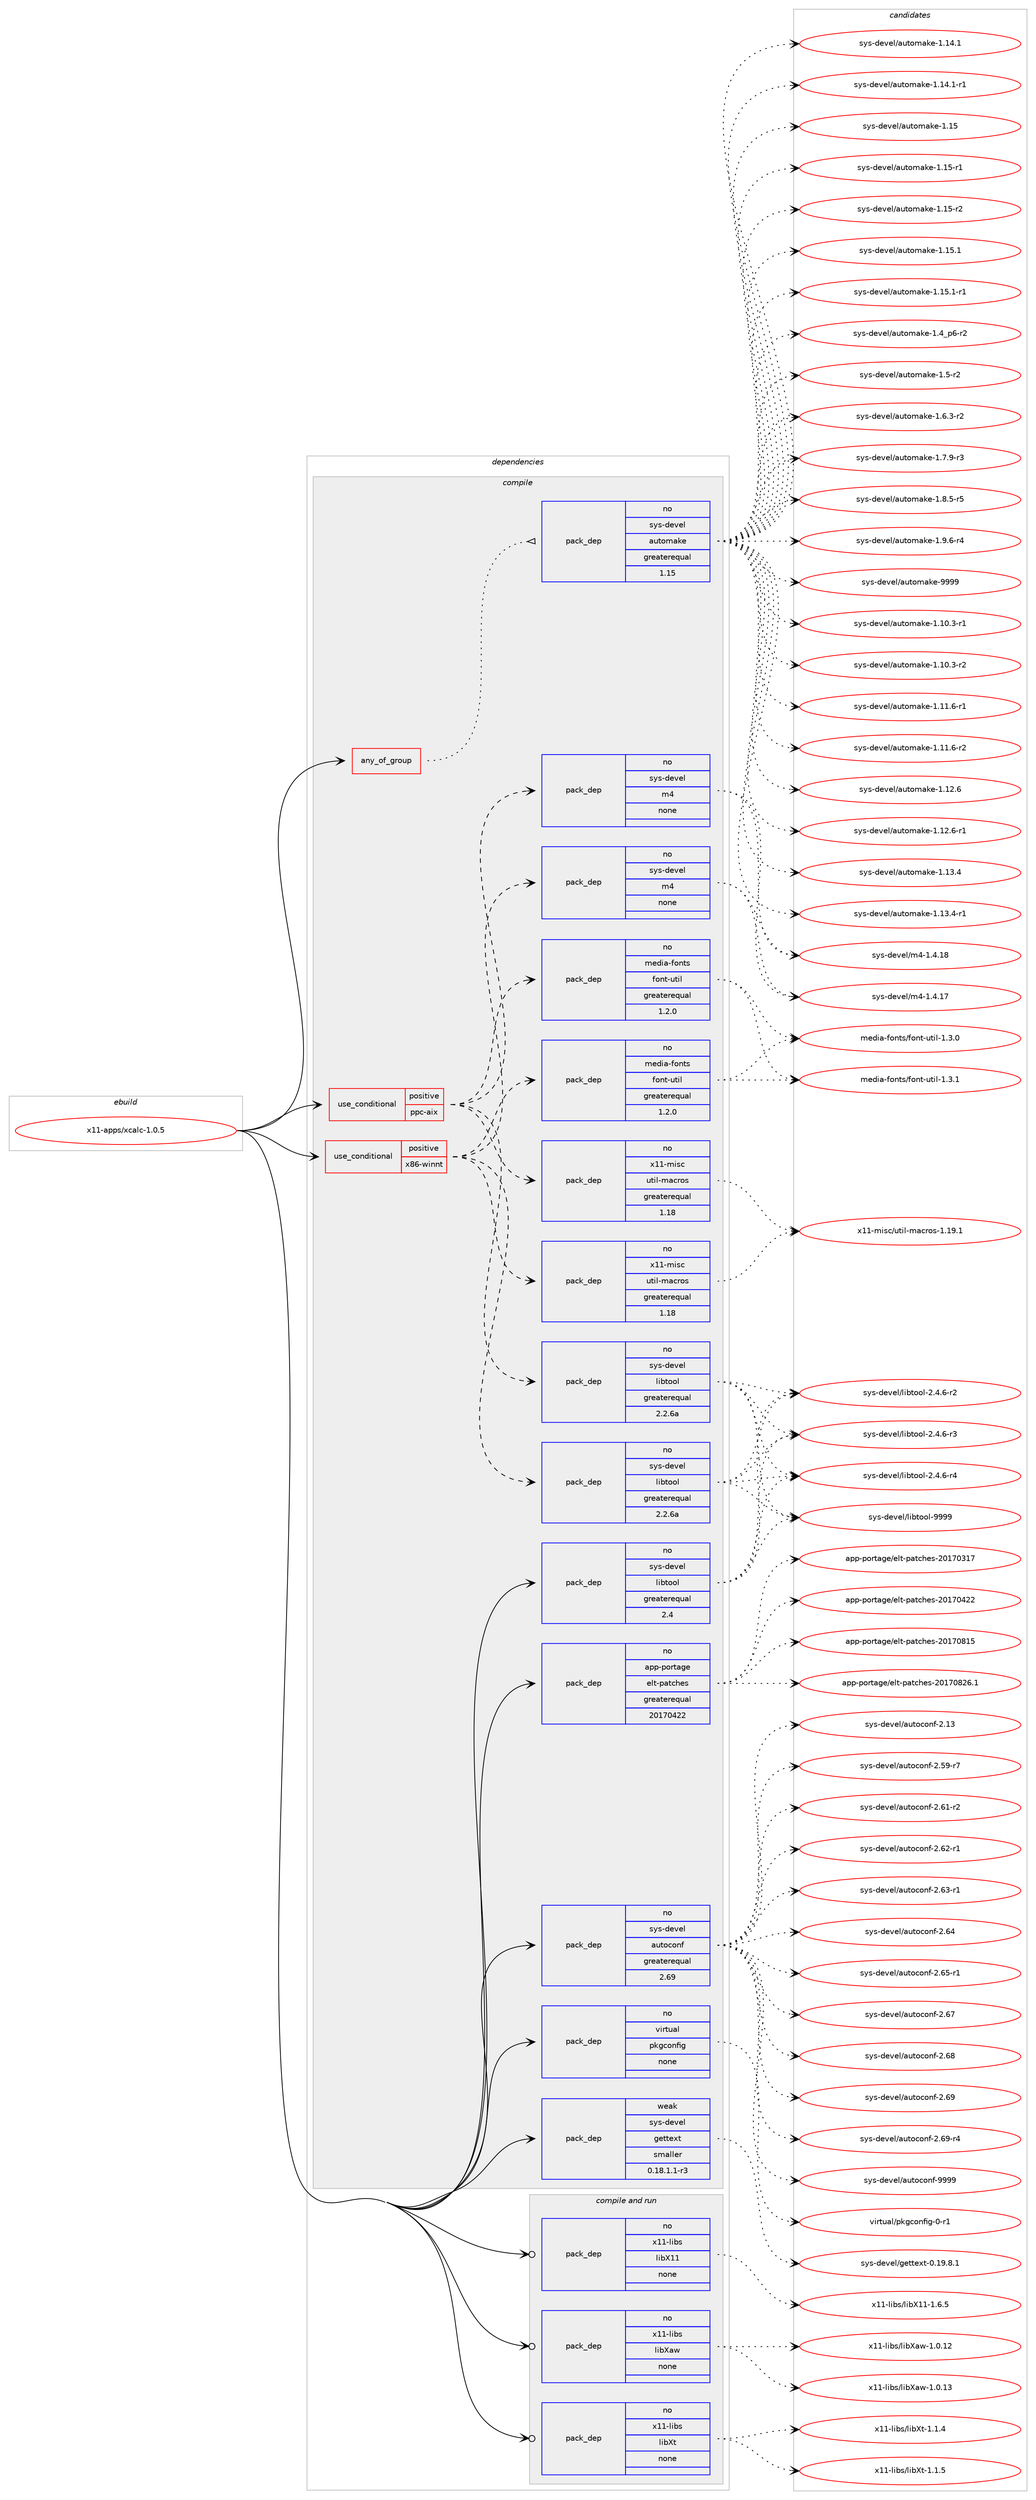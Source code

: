 digraph prolog {

# *************
# Graph options
# *************

newrank=true;
concentrate=true;
compound=true;
graph [rankdir=LR,fontname=Helvetica,fontsize=10,ranksep=1.5];#, ranksep=2.5, nodesep=0.2];
edge  [arrowhead=vee];
node  [fontname=Helvetica,fontsize=10];

# **********
# The ebuild
# **********

subgraph cluster_leftcol {
color=gray;
rank=same;
label=<<i>ebuild</i>>;
id [label="x11-apps/xcalc-1.0.5", color=red, width=4, href="../x11-apps/xcalc-1.0.5.svg"];
}

# ****************
# The dependencies
# ****************

subgraph cluster_midcol {
color=gray;
label=<<i>dependencies</i>>;
subgraph cluster_compile {
fillcolor="#eeeeee";
style=filled;
label=<<i>compile</i>>;
subgraph any9035 {
dependency509710 [label=<<TABLE BORDER="0" CELLBORDER="1" CELLSPACING="0" CELLPADDING="4"><TR><TD CELLPADDING="10">any_of_group</TD></TR></TABLE>>, shape=none, color=red];subgraph pack378868 {
dependency509711 [label=<<TABLE BORDER="0" CELLBORDER="1" CELLSPACING="0" CELLPADDING="4" WIDTH="220"><TR><TD ROWSPAN="6" CELLPADDING="30">pack_dep</TD></TR><TR><TD WIDTH="110">no</TD></TR><TR><TD>sys-devel</TD></TR><TR><TD>automake</TD></TR><TR><TD>greaterequal</TD></TR><TR><TD>1.15</TD></TR></TABLE>>, shape=none, color=blue];
}
dependency509710:e -> dependency509711:w [weight=20,style="dotted",arrowhead="oinv"];
}
id:e -> dependency509710:w [weight=20,style="solid",arrowhead="vee"];
subgraph cond121468 {
dependency509712 [label=<<TABLE BORDER="0" CELLBORDER="1" CELLSPACING="0" CELLPADDING="4"><TR><TD ROWSPAN="3" CELLPADDING="10">use_conditional</TD></TR><TR><TD>positive</TD></TR><TR><TD>ppc-aix</TD></TR></TABLE>>, shape=none, color=red];
subgraph pack378869 {
dependency509713 [label=<<TABLE BORDER="0" CELLBORDER="1" CELLSPACING="0" CELLPADDING="4" WIDTH="220"><TR><TD ROWSPAN="6" CELLPADDING="30">pack_dep</TD></TR><TR><TD WIDTH="110">no</TD></TR><TR><TD>sys-devel</TD></TR><TR><TD>libtool</TD></TR><TR><TD>greaterequal</TD></TR><TR><TD>2.2.6a</TD></TR></TABLE>>, shape=none, color=blue];
}
dependency509712:e -> dependency509713:w [weight=20,style="dashed",arrowhead="vee"];
subgraph pack378870 {
dependency509714 [label=<<TABLE BORDER="0" CELLBORDER="1" CELLSPACING="0" CELLPADDING="4" WIDTH="220"><TR><TD ROWSPAN="6" CELLPADDING="30">pack_dep</TD></TR><TR><TD WIDTH="110">no</TD></TR><TR><TD>sys-devel</TD></TR><TR><TD>m4</TD></TR><TR><TD>none</TD></TR><TR><TD></TD></TR></TABLE>>, shape=none, color=blue];
}
dependency509712:e -> dependency509714:w [weight=20,style="dashed",arrowhead="vee"];
subgraph pack378871 {
dependency509715 [label=<<TABLE BORDER="0" CELLBORDER="1" CELLSPACING="0" CELLPADDING="4" WIDTH="220"><TR><TD ROWSPAN="6" CELLPADDING="30">pack_dep</TD></TR><TR><TD WIDTH="110">no</TD></TR><TR><TD>x11-misc</TD></TR><TR><TD>util-macros</TD></TR><TR><TD>greaterequal</TD></TR><TR><TD>1.18</TD></TR></TABLE>>, shape=none, color=blue];
}
dependency509712:e -> dependency509715:w [weight=20,style="dashed",arrowhead="vee"];
subgraph pack378872 {
dependency509716 [label=<<TABLE BORDER="0" CELLBORDER="1" CELLSPACING="0" CELLPADDING="4" WIDTH="220"><TR><TD ROWSPAN="6" CELLPADDING="30">pack_dep</TD></TR><TR><TD WIDTH="110">no</TD></TR><TR><TD>media-fonts</TD></TR><TR><TD>font-util</TD></TR><TR><TD>greaterequal</TD></TR><TR><TD>1.2.0</TD></TR></TABLE>>, shape=none, color=blue];
}
dependency509712:e -> dependency509716:w [weight=20,style="dashed",arrowhead="vee"];
}
id:e -> dependency509712:w [weight=20,style="solid",arrowhead="vee"];
subgraph cond121469 {
dependency509717 [label=<<TABLE BORDER="0" CELLBORDER="1" CELLSPACING="0" CELLPADDING="4"><TR><TD ROWSPAN="3" CELLPADDING="10">use_conditional</TD></TR><TR><TD>positive</TD></TR><TR><TD>x86-winnt</TD></TR></TABLE>>, shape=none, color=red];
subgraph pack378873 {
dependency509718 [label=<<TABLE BORDER="0" CELLBORDER="1" CELLSPACING="0" CELLPADDING="4" WIDTH="220"><TR><TD ROWSPAN="6" CELLPADDING="30">pack_dep</TD></TR><TR><TD WIDTH="110">no</TD></TR><TR><TD>sys-devel</TD></TR><TR><TD>libtool</TD></TR><TR><TD>greaterequal</TD></TR><TR><TD>2.2.6a</TD></TR></TABLE>>, shape=none, color=blue];
}
dependency509717:e -> dependency509718:w [weight=20,style="dashed",arrowhead="vee"];
subgraph pack378874 {
dependency509719 [label=<<TABLE BORDER="0" CELLBORDER="1" CELLSPACING="0" CELLPADDING="4" WIDTH="220"><TR><TD ROWSPAN="6" CELLPADDING="30">pack_dep</TD></TR><TR><TD WIDTH="110">no</TD></TR><TR><TD>sys-devel</TD></TR><TR><TD>m4</TD></TR><TR><TD>none</TD></TR><TR><TD></TD></TR></TABLE>>, shape=none, color=blue];
}
dependency509717:e -> dependency509719:w [weight=20,style="dashed",arrowhead="vee"];
subgraph pack378875 {
dependency509720 [label=<<TABLE BORDER="0" CELLBORDER="1" CELLSPACING="0" CELLPADDING="4" WIDTH="220"><TR><TD ROWSPAN="6" CELLPADDING="30">pack_dep</TD></TR><TR><TD WIDTH="110">no</TD></TR><TR><TD>x11-misc</TD></TR><TR><TD>util-macros</TD></TR><TR><TD>greaterequal</TD></TR><TR><TD>1.18</TD></TR></TABLE>>, shape=none, color=blue];
}
dependency509717:e -> dependency509720:w [weight=20,style="dashed",arrowhead="vee"];
subgraph pack378876 {
dependency509721 [label=<<TABLE BORDER="0" CELLBORDER="1" CELLSPACING="0" CELLPADDING="4" WIDTH="220"><TR><TD ROWSPAN="6" CELLPADDING="30">pack_dep</TD></TR><TR><TD WIDTH="110">no</TD></TR><TR><TD>media-fonts</TD></TR><TR><TD>font-util</TD></TR><TR><TD>greaterequal</TD></TR><TR><TD>1.2.0</TD></TR></TABLE>>, shape=none, color=blue];
}
dependency509717:e -> dependency509721:w [weight=20,style="dashed",arrowhead="vee"];
}
id:e -> dependency509717:w [weight=20,style="solid",arrowhead="vee"];
subgraph pack378877 {
dependency509722 [label=<<TABLE BORDER="0" CELLBORDER="1" CELLSPACING="0" CELLPADDING="4" WIDTH="220"><TR><TD ROWSPAN="6" CELLPADDING="30">pack_dep</TD></TR><TR><TD WIDTH="110">no</TD></TR><TR><TD>app-portage</TD></TR><TR><TD>elt-patches</TD></TR><TR><TD>greaterequal</TD></TR><TR><TD>20170422</TD></TR></TABLE>>, shape=none, color=blue];
}
id:e -> dependency509722:w [weight=20,style="solid",arrowhead="vee"];
subgraph pack378878 {
dependency509723 [label=<<TABLE BORDER="0" CELLBORDER="1" CELLSPACING="0" CELLPADDING="4" WIDTH="220"><TR><TD ROWSPAN="6" CELLPADDING="30">pack_dep</TD></TR><TR><TD WIDTH="110">no</TD></TR><TR><TD>sys-devel</TD></TR><TR><TD>autoconf</TD></TR><TR><TD>greaterequal</TD></TR><TR><TD>2.69</TD></TR></TABLE>>, shape=none, color=blue];
}
id:e -> dependency509723:w [weight=20,style="solid",arrowhead="vee"];
subgraph pack378879 {
dependency509724 [label=<<TABLE BORDER="0" CELLBORDER="1" CELLSPACING="0" CELLPADDING="4" WIDTH="220"><TR><TD ROWSPAN="6" CELLPADDING="30">pack_dep</TD></TR><TR><TD WIDTH="110">no</TD></TR><TR><TD>sys-devel</TD></TR><TR><TD>libtool</TD></TR><TR><TD>greaterequal</TD></TR><TR><TD>2.4</TD></TR></TABLE>>, shape=none, color=blue];
}
id:e -> dependency509724:w [weight=20,style="solid",arrowhead="vee"];
subgraph pack378880 {
dependency509725 [label=<<TABLE BORDER="0" CELLBORDER="1" CELLSPACING="0" CELLPADDING="4" WIDTH="220"><TR><TD ROWSPAN="6" CELLPADDING="30">pack_dep</TD></TR><TR><TD WIDTH="110">no</TD></TR><TR><TD>virtual</TD></TR><TR><TD>pkgconfig</TD></TR><TR><TD>none</TD></TR><TR><TD></TD></TR></TABLE>>, shape=none, color=blue];
}
id:e -> dependency509725:w [weight=20,style="solid",arrowhead="vee"];
subgraph pack378881 {
dependency509726 [label=<<TABLE BORDER="0" CELLBORDER="1" CELLSPACING="0" CELLPADDING="4" WIDTH="220"><TR><TD ROWSPAN="6" CELLPADDING="30">pack_dep</TD></TR><TR><TD WIDTH="110">weak</TD></TR><TR><TD>sys-devel</TD></TR><TR><TD>gettext</TD></TR><TR><TD>smaller</TD></TR><TR><TD>0.18.1.1-r3</TD></TR></TABLE>>, shape=none, color=blue];
}
id:e -> dependency509726:w [weight=20,style="solid",arrowhead="vee"];
}
subgraph cluster_compileandrun {
fillcolor="#eeeeee";
style=filled;
label=<<i>compile and run</i>>;
subgraph pack378882 {
dependency509727 [label=<<TABLE BORDER="0" CELLBORDER="1" CELLSPACING="0" CELLPADDING="4" WIDTH="220"><TR><TD ROWSPAN="6" CELLPADDING="30">pack_dep</TD></TR><TR><TD WIDTH="110">no</TD></TR><TR><TD>x11-libs</TD></TR><TR><TD>libX11</TD></TR><TR><TD>none</TD></TR><TR><TD></TD></TR></TABLE>>, shape=none, color=blue];
}
id:e -> dependency509727:w [weight=20,style="solid",arrowhead="odotvee"];
subgraph pack378883 {
dependency509728 [label=<<TABLE BORDER="0" CELLBORDER="1" CELLSPACING="0" CELLPADDING="4" WIDTH="220"><TR><TD ROWSPAN="6" CELLPADDING="30">pack_dep</TD></TR><TR><TD WIDTH="110">no</TD></TR><TR><TD>x11-libs</TD></TR><TR><TD>libXaw</TD></TR><TR><TD>none</TD></TR><TR><TD></TD></TR></TABLE>>, shape=none, color=blue];
}
id:e -> dependency509728:w [weight=20,style="solid",arrowhead="odotvee"];
subgraph pack378884 {
dependency509729 [label=<<TABLE BORDER="0" CELLBORDER="1" CELLSPACING="0" CELLPADDING="4" WIDTH="220"><TR><TD ROWSPAN="6" CELLPADDING="30">pack_dep</TD></TR><TR><TD WIDTH="110">no</TD></TR><TR><TD>x11-libs</TD></TR><TR><TD>libXt</TD></TR><TR><TD>none</TD></TR><TR><TD></TD></TR></TABLE>>, shape=none, color=blue];
}
id:e -> dependency509729:w [weight=20,style="solid",arrowhead="odotvee"];
}
subgraph cluster_run {
fillcolor="#eeeeee";
style=filled;
label=<<i>run</i>>;
}
}

# **************
# The candidates
# **************

subgraph cluster_choices {
rank=same;
color=gray;
label=<<i>candidates</i>>;

subgraph choice378868 {
color=black;
nodesep=1;
choice11512111545100101118101108479711711611110997107101454946494846514511449 [label="sys-devel/automake-1.10.3-r1", color=red, width=4,href="../sys-devel/automake-1.10.3-r1.svg"];
choice11512111545100101118101108479711711611110997107101454946494846514511450 [label="sys-devel/automake-1.10.3-r2", color=red, width=4,href="../sys-devel/automake-1.10.3-r2.svg"];
choice11512111545100101118101108479711711611110997107101454946494946544511449 [label="sys-devel/automake-1.11.6-r1", color=red, width=4,href="../sys-devel/automake-1.11.6-r1.svg"];
choice11512111545100101118101108479711711611110997107101454946494946544511450 [label="sys-devel/automake-1.11.6-r2", color=red, width=4,href="../sys-devel/automake-1.11.6-r2.svg"];
choice1151211154510010111810110847971171161111099710710145494649504654 [label="sys-devel/automake-1.12.6", color=red, width=4,href="../sys-devel/automake-1.12.6.svg"];
choice11512111545100101118101108479711711611110997107101454946495046544511449 [label="sys-devel/automake-1.12.6-r1", color=red, width=4,href="../sys-devel/automake-1.12.6-r1.svg"];
choice1151211154510010111810110847971171161111099710710145494649514652 [label="sys-devel/automake-1.13.4", color=red, width=4,href="../sys-devel/automake-1.13.4.svg"];
choice11512111545100101118101108479711711611110997107101454946495146524511449 [label="sys-devel/automake-1.13.4-r1", color=red, width=4,href="../sys-devel/automake-1.13.4-r1.svg"];
choice1151211154510010111810110847971171161111099710710145494649524649 [label="sys-devel/automake-1.14.1", color=red, width=4,href="../sys-devel/automake-1.14.1.svg"];
choice11512111545100101118101108479711711611110997107101454946495246494511449 [label="sys-devel/automake-1.14.1-r1", color=red, width=4,href="../sys-devel/automake-1.14.1-r1.svg"];
choice115121115451001011181011084797117116111109971071014549464953 [label="sys-devel/automake-1.15", color=red, width=4,href="../sys-devel/automake-1.15.svg"];
choice1151211154510010111810110847971171161111099710710145494649534511449 [label="sys-devel/automake-1.15-r1", color=red, width=4,href="../sys-devel/automake-1.15-r1.svg"];
choice1151211154510010111810110847971171161111099710710145494649534511450 [label="sys-devel/automake-1.15-r2", color=red, width=4,href="../sys-devel/automake-1.15-r2.svg"];
choice1151211154510010111810110847971171161111099710710145494649534649 [label="sys-devel/automake-1.15.1", color=red, width=4,href="../sys-devel/automake-1.15.1.svg"];
choice11512111545100101118101108479711711611110997107101454946495346494511449 [label="sys-devel/automake-1.15.1-r1", color=red, width=4,href="../sys-devel/automake-1.15.1-r1.svg"];
choice115121115451001011181011084797117116111109971071014549465295112544511450 [label="sys-devel/automake-1.4_p6-r2", color=red, width=4,href="../sys-devel/automake-1.4_p6-r2.svg"];
choice11512111545100101118101108479711711611110997107101454946534511450 [label="sys-devel/automake-1.5-r2", color=red, width=4,href="../sys-devel/automake-1.5-r2.svg"];
choice115121115451001011181011084797117116111109971071014549465446514511450 [label="sys-devel/automake-1.6.3-r2", color=red, width=4,href="../sys-devel/automake-1.6.3-r2.svg"];
choice115121115451001011181011084797117116111109971071014549465546574511451 [label="sys-devel/automake-1.7.9-r3", color=red, width=4,href="../sys-devel/automake-1.7.9-r3.svg"];
choice115121115451001011181011084797117116111109971071014549465646534511453 [label="sys-devel/automake-1.8.5-r5", color=red, width=4,href="../sys-devel/automake-1.8.5-r5.svg"];
choice115121115451001011181011084797117116111109971071014549465746544511452 [label="sys-devel/automake-1.9.6-r4", color=red, width=4,href="../sys-devel/automake-1.9.6-r4.svg"];
choice115121115451001011181011084797117116111109971071014557575757 [label="sys-devel/automake-9999", color=red, width=4,href="../sys-devel/automake-9999.svg"];
dependency509711:e -> choice11512111545100101118101108479711711611110997107101454946494846514511449:w [style=dotted,weight="100"];
dependency509711:e -> choice11512111545100101118101108479711711611110997107101454946494846514511450:w [style=dotted,weight="100"];
dependency509711:e -> choice11512111545100101118101108479711711611110997107101454946494946544511449:w [style=dotted,weight="100"];
dependency509711:e -> choice11512111545100101118101108479711711611110997107101454946494946544511450:w [style=dotted,weight="100"];
dependency509711:e -> choice1151211154510010111810110847971171161111099710710145494649504654:w [style=dotted,weight="100"];
dependency509711:e -> choice11512111545100101118101108479711711611110997107101454946495046544511449:w [style=dotted,weight="100"];
dependency509711:e -> choice1151211154510010111810110847971171161111099710710145494649514652:w [style=dotted,weight="100"];
dependency509711:e -> choice11512111545100101118101108479711711611110997107101454946495146524511449:w [style=dotted,weight="100"];
dependency509711:e -> choice1151211154510010111810110847971171161111099710710145494649524649:w [style=dotted,weight="100"];
dependency509711:e -> choice11512111545100101118101108479711711611110997107101454946495246494511449:w [style=dotted,weight="100"];
dependency509711:e -> choice115121115451001011181011084797117116111109971071014549464953:w [style=dotted,weight="100"];
dependency509711:e -> choice1151211154510010111810110847971171161111099710710145494649534511449:w [style=dotted,weight="100"];
dependency509711:e -> choice1151211154510010111810110847971171161111099710710145494649534511450:w [style=dotted,weight="100"];
dependency509711:e -> choice1151211154510010111810110847971171161111099710710145494649534649:w [style=dotted,weight="100"];
dependency509711:e -> choice11512111545100101118101108479711711611110997107101454946495346494511449:w [style=dotted,weight="100"];
dependency509711:e -> choice115121115451001011181011084797117116111109971071014549465295112544511450:w [style=dotted,weight="100"];
dependency509711:e -> choice11512111545100101118101108479711711611110997107101454946534511450:w [style=dotted,weight="100"];
dependency509711:e -> choice115121115451001011181011084797117116111109971071014549465446514511450:w [style=dotted,weight="100"];
dependency509711:e -> choice115121115451001011181011084797117116111109971071014549465546574511451:w [style=dotted,weight="100"];
dependency509711:e -> choice115121115451001011181011084797117116111109971071014549465646534511453:w [style=dotted,weight="100"];
dependency509711:e -> choice115121115451001011181011084797117116111109971071014549465746544511452:w [style=dotted,weight="100"];
dependency509711:e -> choice115121115451001011181011084797117116111109971071014557575757:w [style=dotted,weight="100"];
}
subgraph choice378869 {
color=black;
nodesep=1;
choice1151211154510010111810110847108105981161111111084550465246544511450 [label="sys-devel/libtool-2.4.6-r2", color=red, width=4,href="../sys-devel/libtool-2.4.6-r2.svg"];
choice1151211154510010111810110847108105981161111111084550465246544511451 [label="sys-devel/libtool-2.4.6-r3", color=red, width=4,href="../sys-devel/libtool-2.4.6-r3.svg"];
choice1151211154510010111810110847108105981161111111084550465246544511452 [label="sys-devel/libtool-2.4.6-r4", color=red, width=4,href="../sys-devel/libtool-2.4.6-r4.svg"];
choice1151211154510010111810110847108105981161111111084557575757 [label="sys-devel/libtool-9999", color=red, width=4,href="../sys-devel/libtool-9999.svg"];
dependency509713:e -> choice1151211154510010111810110847108105981161111111084550465246544511450:w [style=dotted,weight="100"];
dependency509713:e -> choice1151211154510010111810110847108105981161111111084550465246544511451:w [style=dotted,weight="100"];
dependency509713:e -> choice1151211154510010111810110847108105981161111111084550465246544511452:w [style=dotted,weight="100"];
dependency509713:e -> choice1151211154510010111810110847108105981161111111084557575757:w [style=dotted,weight="100"];
}
subgraph choice378870 {
color=black;
nodesep=1;
choice11512111545100101118101108471095245494652464955 [label="sys-devel/m4-1.4.17", color=red, width=4,href="../sys-devel/m4-1.4.17.svg"];
choice11512111545100101118101108471095245494652464956 [label="sys-devel/m4-1.4.18", color=red, width=4,href="../sys-devel/m4-1.4.18.svg"];
dependency509714:e -> choice11512111545100101118101108471095245494652464955:w [style=dotted,weight="100"];
dependency509714:e -> choice11512111545100101118101108471095245494652464956:w [style=dotted,weight="100"];
}
subgraph choice378871 {
color=black;
nodesep=1;
choice120494945109105115994711711610510845109979911411111545494649574649 [label="x11-misc/util-macros-1.19.1", color=red, width=4,href="../x11-misc/util-macros-1.19.1.svg"];
dependency509715:e -> choice120494945109105115994711711610510845109979911411111545494649574649:w [style=dotted,weight="100"];
}
subgraph choice378872 {
color=black;
nodesep=1;
choice10910110010597451021111101161154710211111011645117116105108454946514648 [label="media-fonts/font-util-1.3.0", color=red, width=4,href="../media-fonts/font-util-1.3.0.svg"];
choice10910110010597451021111101161154710211111011645117116105108454946514649 [label="media-fonts/font-util-1.3.1", color=red, width=4,href="../media-fonts/font-util-1.3.1.svg"];
dependency509716:e -> choice10910110010597451021111101161154710211111011645117116105108454946514648:w [style=dotted,weight="100"];
dependency509716:e -> choice10910110010597451021111101161154710211111011645117116105108454946514649:w [style=dotted,weight="100"];
}
subgraph choice378873 {
color=black;
nodesep=1;
choice1151211154510010111810110847108105981161111111084550465246544511450 [label="sys-devel/libtool-2.4.6-r2", color=red, width=4,href="../sys-devel/libtool-2.4.6-r2.svg"];
choice1151211154510010111810110847108105981161111111084550465246544511451 [label="sys-devel/libtool-2.4.6-r3", color=red, width=4,href="../sys-devel/libtool-2.4.6-r3.svg"];
choice1151211154510010111810110847108105981161111111084550465246544511452 [label="sys-devel/libtool-2.4.6-r4", color=red, width=4,href="../sys-devel/libtool-2.4.6-r4.svg"];
choice1151211154510010111810110847108105981161111111084557575757 [label="sys-devel/libtool-9999", color=red, width=4,href="../sys-devel/libtool-9999.svg"];
dependency509718:e -> choice1151211154510010111810110847108105981161111111084550465246544511450:w [style=dotted,weight="100"];
dependency509718:e -> choice1151211154510010111810110847108105981161111111084550465246544511451:w [style=dotted,weight="100"];
dependency509718:e -> choice1151211154510010111810110847108105981161111111084550465246544511452:w [style=dotted,weight="100"];
dependency509718:e -> choice1151211154510010111810110847108105981161111111084557575757:w [style=dotted,weight="100"];
}
subgraph choice378874 {
color=black;
nodesep=1;
choice11512111545100101118101108471095245494652464955 [label="sys-devel/m4-1.4.17", color=red, width=4,href="../sys-devel/m4-1.4.17.svg"];
choice11512111545100101118101108471095245494652464956 [label="sys-devel/m4-1.4.18", color=red, width=4,href="../sys-devel/m4-1.4.18.svg"];
dependency509719:e -> choice11512111545100101118101108471095245494652464955:w [style=dotted,weight="100"];
dependency509719:e -> choice11512111545100101118101108471095245494652464956:w [style=dotted,weight="100"];
}
subgraph choice378875 {
color=black;
nodesep=1;
choice120494945109105115994711711610510845109979911411111545494649574649 [label="x11-misc/util-macros-1.19.1", color=red, width=4,href="../x11-misc/util-macros-1.19.1.svg"];
dependency509720:e -> choice120494945109105115994711711610510845109979911411111545494649574649:w [style=dotted,weight="100"];
}
subgraph choice378876 {
color=black;
nodesep=1;
choice10910110010597451021111101161154710211111011645117116105108454946514648 [label="media-fonts/font-util-1.3.0", color=red, width=4,href="../media-fonts/font-util-1.3.0.svg"];
choice10910110010597451021111101161154710211111011645117116105108454946514649 [label="media-fonts/font-util-1.3.1", color=red, width=4,href="../media-fonts/font-util-1.3.1.svg"];
dependency509721:e -> choice10910110010597451021111101161154710211111011645117116105108454946514648:w [style=dotted,weight="100"];
dependency509721:e -> choice10910110010597451021111101161154710211111011645117116105108454946514649:w [style=dotted,weight="100"];
}
subgraph choice378877 {
color=black;
nodesep=1;
choice97112112451121111141169710310147101108116451129711699104101115455048495548514955 [label="app-portage/elt-patches-20170317", color=red, width=4,href="../app-portage/elt-patches-20170317.svg"];
choice97112112451121111141169710310147101108116451129711699104101115455048495548525050 [label="app-portage/elt-patches-20170422", color=red, width=4,href="../app-portage/elt-patches-20170422.svg"];
choice97112112451121111141169710310147101108116451129711699104101115455048495548564953 [label="app-portage/elt-patches-20170815", color=red, width=4,href="../app-portage/elt-patches-20170815.svg"];
choice971121124511211111411697103101471011081164511297116991041011154550484955485650544649 [label="app-portage/elt-patches-20170826.1", color=red, width=4,href="../app-portage/elt-patches-20170826.1.svg"];
dependency509722:e -> choice97112112451121111141169710310147101108116451129711699104101115455048495548514955:w [style=dotted,weight="100"];
dependency509722:e -> choice97112112451121111141169710310147101108116451129711699104101115455048495548525050:w [style=dotted,weight="100"];
dependency509722:e -> choice97112112451121111141169710310147101108116451129711699104101115455048495548564953:w [style=dotted,weight="100"];
dependency509722:e -> choice971121124511211111411697103101471011081164511297116991041011154550484955485650544649:w [style=dotted,weight="100"];
}
subgraph choice378878 {
color=black;
nodesep=1;
choice115121115451001011181011084797117116111991111101024550464951 [label="sys-devel/autoconf-2.13", color=red, width=4,href="../sys-devel/autoconf-2.13.svg"];
choice1151211154510010111810110847971171161119911111010245504653574511455 [label="sys-devel/autoconf-2.59-r7", color=red, width=4,href="../sys-devel/autoconf-2.59-r7.svg"];
choice1151211154510010111810110847971171161119911111010245504654494511450 [label="sys-devel/autoconf-2.61-r2", color=red, width=4,href="../sys-devel/autoconf-2.61-r2.svg"];
choice1151211154510010111810110847971171161119911111010245504654504511449 [label="sys-devel/autoconf-2.62-r1", color=red, width=4,href="../sys-devel/autoconf-2.62-r1.svg"];
choice1151211154510010111810110847971171161119911111010245504654514511449 [label="sys-devel/autoconf-2.63-r1", color=red, width=4,href="../sys-devel/autoconf-2.63-r1.svg"];
choice115121115451001011181011084797117116111991111101024550465452 [label="sys-devel/autoconf-2.64", color=red, width=4,href="../sys-devel/autoconf-2.64.svg"];
choice1151211154510010111810110847971171161119911111010245504654534511449 [label="sys-devel/autoconf-2.65-r1", color=red, width=4,href="../sys-devel/autoconf-2.65-r1.svg"];
choice115121115451001011181011084797117116111991111101024550465455 [label="sys-devel/autoconf-2.67", color=red, width=4,href="../sys-devel/autoconf-2.67.svg"];
choice115121115451001011181011084797117116111991111101024550465456 [label="sys-devel/autoconf-2.68", color=red, width=4,href="../sys-devel/autoconf-2.68.svg"];
choice115121115451001011181011084797117116111991111101024550465457 [label="sys-devel/autoconf-2.69", color=red, width=4,href="../sys-devel/autoconf-2.69.svg"];
choice1151211154510010111810110847971171161119911111010245504654574511452 [label="sys-devel/autoconf-2.69-r4", color=red, width=4,href="../sys-devel/autoconf-2.69-r4.svg"];
choice115121115451001011181011084797117116111991111101024557575757 [label="sys-devel/autoconf-9999", color=red, width=4,href="../sys-devel/autoconf-9999.svg"];
dependency509723:e -> choice115121115451001011181011084797117116111991111101024550464951:w [style=dotted,weight="100"];
dependency509723:e -> choice1151211154510010111810110847971171161119911111010245504653574511455:w [style=dotted,weight="100"];
dependency509723:e -> choice1151211154510010111810110847971171161119911111010245504654494511450:w [style=dotted,weight="100"];
dependency509723:e -> choice1151211154510010111810110847971171161119911111010245504654504511449:w [style=dotted,weight="100"];
dependency509723:e -> choice1151211154510010111810110847971171161119911111010245504654514511449:w [style=dotted,weight="100"];
dependency509723:e -> choice115121115451001011181011084797117116111991111101024550465452:w [style=dotted,weight="100"];
dependency509723:e -> choice1151211154510010111810110847971171161119911111010245504654534511449:w [style=dotted,weight="100"];
dependency509723:e -> choice115121115451001011181011084797117116111991111101024550465455:w [style=dotted,weight="100"];
dependency509723:e -> choice115121115451001011181011084797117116111991111101024550465456:w [style=dotted,weight="100"];
dependency509723:e -> choice115121115451001011181011084797117116111991111101024550465457:w [style=dotted,weight="100"];
dependency509723:e -> choice1151211154510010111810110847971171161119911111010245504654574511452:w [style=dotted,weight="100"];
dependency509723:e -> choice115121115451001011181011084797117116111991111101024557575757:w [style=dotted,weight="100"];
}
subgraph choice378879 {
color=black;
nodesep=1;
choice1151211154510010111810110847108105981161111111084550465246544511450 [label="sys-devel/libtool-2.4.6-r2", color=red, width=4,href="../sys-devel/libtool-2.4.6-r2.svg"];
choice1151211154510010111810110847108105981161111111084550465246544511451 [label="sys-devel/libtool-2.4.6-r3", color=red, width=4,href="../sys-devel/libtool-2.4.6-r3.svg"];
choice1151211154510010111810110847108105981161111111084550465246544511452 [label="sys-devel/libtool-2.4.6-r4", color=red, width=4,href="../sys-devel/libtool-2.4.6-r4.svg"];
choice1151211154510010111810110847108105981161111111084557575757 [label="sys-devel/libtool-9999", color=red, width=4,href="../sys-devel/libtool-9999.svg"];
dependency509724:e -> choice1151211154510010111810110847108105981161111111084550465246544511450:w [style=dotted,weight="100"];
dependency509724:e -> choice1151211154510010111810110847108105981161111111084550465246544511451:w [style=dotted,weight="100"];
dependency509724:e -> choice1151211154510010111810110847108105981161111111084550465246544511452:w [style=dotted,weight="100"];
dependency509724:e -> choice1151211154510010111810110847108105981161111111084557575757:w [style=dotted,weight="100"];
}
subgraph choice378880 {
color=black;
nodesep=1;
choice11810511411611797108471121071039911111010210510345484511449 [label="virtual/pkgconfig-0-r1", color=red, width=4,href="../virtual/pkgconfig-0-r1.svg"];
dependency509725:e -> choice11810511411611797108471121071039911111010210510345484511449:w [style=dotted,weight="100"];
}
subgraph choice378881 {
color=black;
nodesep=1;
choice1151211154510010111810110847103101116116101120116454846495746564649 [label="sys-devel/gettext-0.19.8.1", color=red, width=4,href="../sys-devel/gettext-0.19.8.1.svg"];
dependency509726:e -> choice1151211154510010111810110847103101116116101120116454846495746564649:w [style=dotted,weight="100"];
}
subgraph choice378882 {
color=black;
nodesep=1;
choice120494945108105981154710810598884949454946544653 [label="x11-libs/libX11-1.6.5", color=red, width=4,href="../x11-libs/libX11-1.6.5.svg"];
dependency509727:e -> choice120494945108105981154710810598884949454946544653:w [style=dotted,weight="100"];
}
subgraph choice378883 {
color=black;
nodesep=1;
choice120494945108105981154710810598889711945494648464950 [label="x11-libs/libXaw-1.0.12", color=red, width=4,href="../x11-libs/libXaw-1.0.12.svg"];
choice120494945108105981154710810598889711945494648464951 [label="x11-libs/libXaw-1.0.13", color=red, width=4,href="../x11-libs/libXaw-1.0.13.svg"];
dependency509728:e -> choice120494945108105981154710810598889711945494648464950:w [style=dotted,weight="100"];
dependency509728:e -> choice120494945108105981154710810598889711945494648464951:w [style=dotted,weight="100"];
}
subgraph choice378884 {
color=black;
nodesep=1;
choice12049494510810598115471081059888116454946494652 [label="x11-libs/libXt-1.1.4", color=red, width=4,href="../x11-libs/libXt-1.1.4.svg"];
choice12049494510810598115471081059888116454946494653 [label="x11-libs/libXt-1.1.5", color=red, width=4,href="../x11-libs/libXt-1.1.5.svg"];
dependency509729:e -> choice12049494510810598115471081059888116454946494652:w [style=dotted,weight="100"];
dependency509729:e -> choice12049494510810598115471081059888116454946494653:w [style=dotted,weight="100"];
}
}

}
